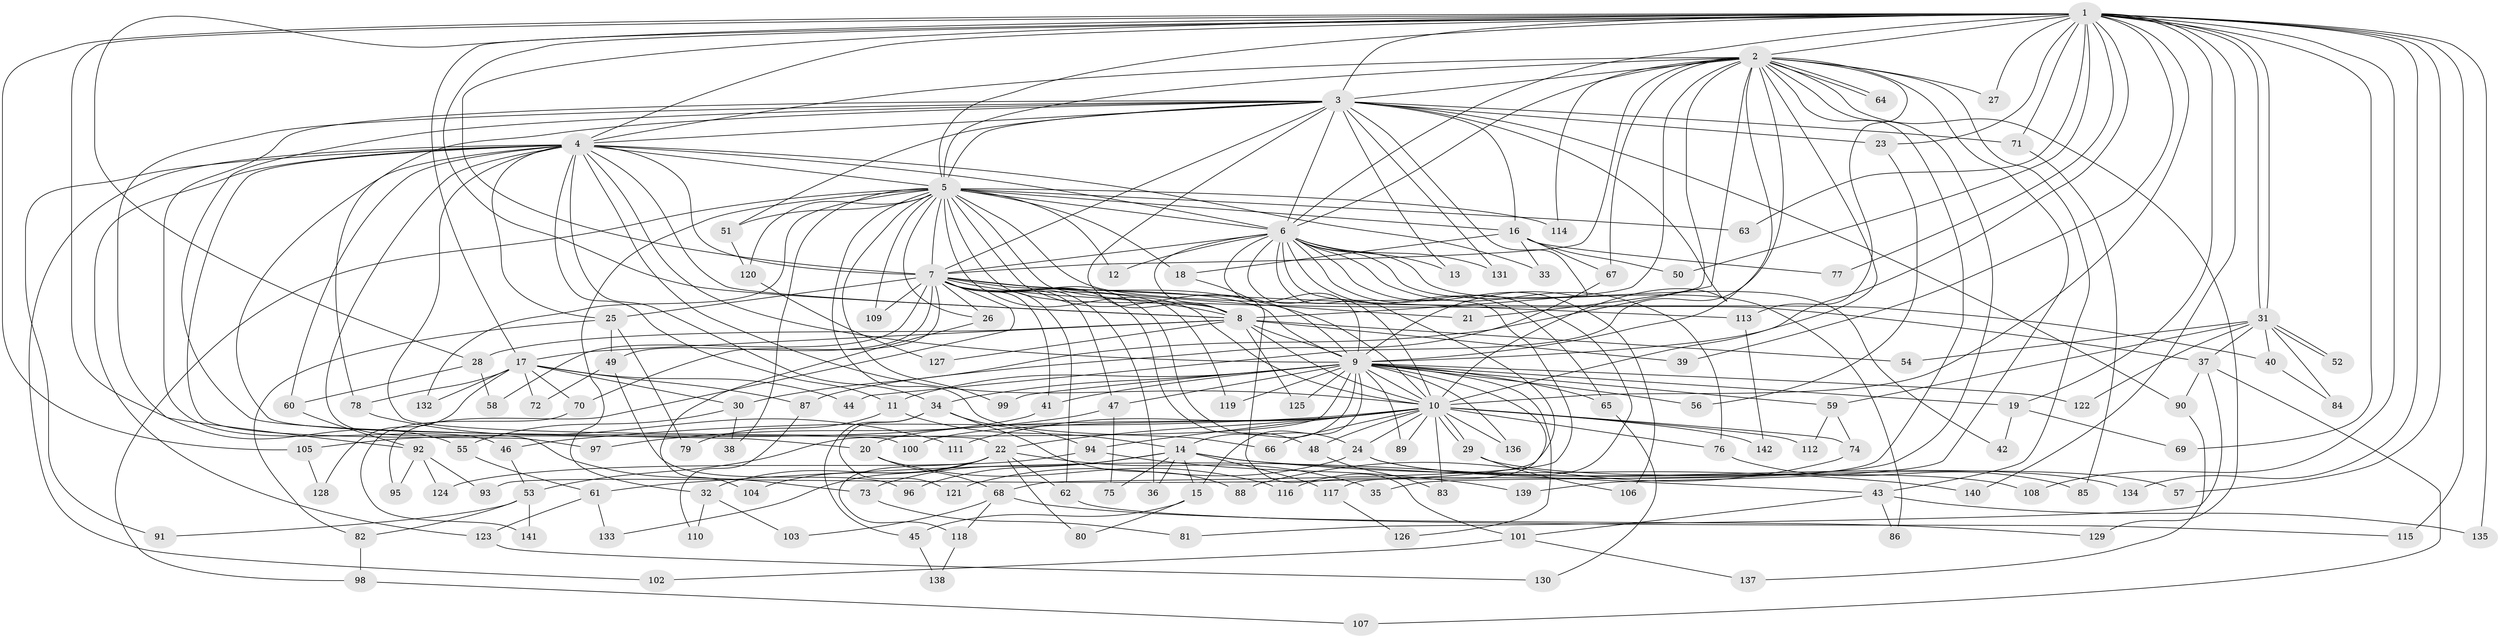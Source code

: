 // coarse degree distribution, {20: 0.04225352112676056, 4: 0.2112676056338028, 7: 0.028169014084507043, 3: 0.29577464788732394, 2: 0.18309859154929578, 23: 0.028169014084507043, 5: 0.08450704225352113, 10: 0.028169014084507043, 1: 0.028169014084507043, 9: 0.014084507042253521, 18: 0.014084507042253521, 21: 0.028169014084507043, 6: 0.014084507042253521}
// Generated by graph-tools (version 1.1) at 2025/36/03/04/25 23:36:29]
// undirected, 142 vertices, 309 edges
graph export_dot {
  node [color=gray90,style=filled];
  1;
  2;
  3;
  4;
  5;
  6;
  7;
  8;
  9;
  10;
  11;
  12;
  13;
  14;
  15;
  16;
  17;
  18;
  19;
  20;
  21;
  22;
  23;
  24;
  25;
  26;
  27;
  28;
  29;
  30;
  31;
  32;
  33;
  34;
  35;
  36;
  37;
  38;
  39;
  40;
  41;
  42;
  43;
  44;
  45;
  46;
  47;
  48;
  49;
  50;
  51;
  52;
  53;
  54;
  55;
  56;
  57;
  58;
  59;
  60;
  61;
  62;
  63;
  64;
  65;
  66;
  67;
  68;
  69;
  70;
  71;
  72;
  73;
  74;
  75;
  76;
  77;
  78;
  79;
  80;
  81;
  82;
  83;
  84;
  85;
  86;
  87;
  88;
  89;
  90;
  91;
  92;
  93;
  94;
  95;
  96;
  97;
  98;
  99;
  100;
  101;
  102;
  103;
  104;
  105;
  106;
  107;
  108;
  109;
  110;
  111;
  112;
  113;
  114;
  115;
  116;
  117;
  118;
  119;
  120;
  121;
  122;
  123;
  124;
  125;
  126;
  127;
  128;
  129;
  130;
  131;
  132;
  133;
  134;
  135;
  136;
  137;
  138;
  139;
  140;
  141;
  142;
  1 -- 2;
  1 -- 3;
  1 -- 4;
  1 -- 5;
  1 -- 6;
  1 -- 7;
  1 -- 8;
  1 -- 9;
  1 -- 10;
  1 -- 17;
  1 -- 19;
  1 -- 23;
  1 -- 27;
  1 -- 28;
  1 -- 31;
  1 -- 31;
  1 -- 39;
  1 -- 50;
  1 -- 55;
  1 -- 57;
  1 -- 63;
  1 -- 69;
  1 -- 71;
  1 -- 77;
  1 -- 105;
  1 -- 108;
  1 -- 115;
  1 -- 134;
  1 -- 135;
  1 -- 140;
  2 -- 3;
  2 -- 4;
  2 -- 5;
  2 -- 6;
  2 -- 7;
  2 -- 8;
  2 -- 9;
  2 -- 10;
  2 -- 21;
  2 -- 27;
  2 -- 30;
  2 -- 35;
  2 -- 43;
  2 -- 44;
  2 -- 64;
  2 -- 64;
  2 -- 67;
  2 -- 113;
  2 -- 114;
  2 -- 116;
  2 -- 129;
  2 -- 139;
  3 -- 4;
  3 -- 5;
  3 -- 6;
  3 -- 7;
  3 -- 8;
  3 -- 9;
  3 -- 10;
  3 -- 13;
  3 -- 16;
  3 -- 20;
  3 -- 23;
  3 -- 46;
  3 -- 51;
  3 -- 71;
  3 -- 78;
  3 -- 90;
  3 -- 92;
  3 -- 131;
  4 -- 5;
  4 -- 6;
  4 -- 7;
  4 -- 8;
  4 -- 9;
  4 -- 10;
  4 -- 11;
  4 -- 22;
  4 -- 25;
  4 -- 33;
  4 -- 34;
  4 -- 60;
  4 -- 73;
  4 -- 91;
  4 -- 97;
  4 -- 100;
  4 -- 102;
  4 -- 123;
  5 -- 6;
  5 -- 7;
  5 -- 8;
  5 -- 9;
  5 -- 10;
  5 -- 12;
  5 -- 16;
  5 -- 18;
  5 -- 26;
  5 -- 32;
  5 -- 37;
  5 -- 38;
  5 -- 40;
  5 -- 51;
  5 -- 63;
  5 -- 66;
  5 -- 98;
  5 -- 99;
  5 -- 109;
  5 -- 114;
  5 -- 120;
  5 -- 132;
  6 -- 7;
  6 -- 8;
  6 -- 9;
  6 -- 10;
  6 -- 12;
  6 -- 13;
  6 -- 42;
  6 -- 61;
  6 -- 65;
  6 -- 68;
  6 -- 76;
  6 -- 86;
  6 -- 93;
  6 -- 106;
  6 -- 131;
  7 -- 8;
  7 -- 9;
  7 -- 10;
  7 -- 21;
  7 -- 24;
  7 -- 25;
  7 -- 26;
  7 -- 36;
  7 -- 41;
  7 -- 47;
  7 -- 48;
  7 -- 49;
  7 -- 58;
  7 -- 62;
  7 -- 70;
  7 -- 95;
  7 -- 109;
  7 -- 113;
  7 -- 119;
  8 -- 9;
  8 -- 10;
  8 -- 17;
  8 -- 28;
  8 -- 39;
  8 -- 54;
  8 -- 125;
  8 -- 127;
  9 -- 10;
  9 -- 11;
  9 -- 14;
  9 -- 15;
  9 -- 19;
  9 -- 34;
  9 -- 41;
  9 -- 47;
  9 -- 53;
  9 -- 56;
  9 -- 59;
  9 -- 65;
  9 -- 89;
  9 -- 99;
  9 -- 117;
  9 -- 119;
  9 -- 122;
  9 -- 125;
  9 -- 126;
  9 -- 136;
  10 -- 20;
  10 -- 22;
  10 -- 24;
  10 -- 29;
  10 -- 29;
  10 -- 46;
  10 -- 48;
  10 -- 66;
  10 -- 74;
  10 -- 76;
  10 -- 83;
  10 -- 89;
  10 -- 94;
  10 -- 100;
  10 -- 111;
  10 -- 112;
  10 -- 136;
  10 -- 142;
  11 -- 14;
  11 -- 79;
  14 -- 15;
  14 -- 36;
  14 -- 43;
  14 -- 73;
  14 -- 75;
  14 -- 96;
  14 -- 117;
  14 -- 140;
  15 -- 45;
  15 -- 80;
  16 -- 18;
  16 -- 33;
  16 -- 50;
  16 -- 67;
  16 -- 77;
  17 -- 30;
  17 -- 44;
  17 -- 70;
  17 -- 72;
  17 -- 78;
  17 -- 87;
  17 -- 128;
  17 -- 132;
  18 -- 101;
  19 -- 42;
  19 -- 69;
  20 -- 68;
  20 -- 116;
  22 -- 32;
  22 -- 35;
  22 -- 62;
  22 -- 80;
  22 -- 104;
  22 -- 118;
  22 -- 133;
  23 -- 56;
  24 -- 108;
  24 -- 121;
  24 -- 134;
  25 -- 49;
  25 -- 79;
  25 -- 82;
  26 -- 104;
  28 -- 58;
  28 -- 60;
  29 -- 57;
  29 -- 106;
  30 -- 38;
  30 -- 55;
  31 -- 37;
  31 -- 40;
  31 -- 52;
  31 -- 52;
  31 -- 54;
  31 -- 59;
  31 -- 84;
  31 -- 122;
  32 -- 103;
  32 -- 110;
  34 -- 45;
  34 -- 88;
  34 -- 94;
  34 -- 121;
  37 -- 81;
  37 -- 90;
  37 -- 107;
  40 -- 84;
  41 -- 105;
  43 -- 86;
  43 -- 101;
  43 -- 135;
  45 -- 138;
  46 -- 53;
  47 -- 75;
  47 -- 97;
  48 -- 83;
  49 -- 72;
  49 -- 96;
  51 -- 120;
  53 -- 82;
  53 -- 91;
  53 -- 141;
  55 -- 61;
  59 -- 74;
  59 -- 112;
  60 -- 92;
  61 -- 123;
  61 -- 133;
  62 -- 115;
  65 -- 130;
  67 -- 87;
  68 -- 103;
  68 -- 118;
  68 -- 129;
  70 -- 141;
  71 -- 85;
  73 -- 81;
  74 -- 88;
  76 -- 85;
  78 -- 111;
  82 -- 98;
  87 -- 110;
  90 -- 137;
  92 -- 93;
  92 -- 95;
  92 -- 124;
  94 -- 124;
  94 -- 139;
  98 -- 107;
  101 -- 102;
  101 -- 137;
  105 -- 128;
  113 -- 142;
  117 -- 126;
  118 -- 138;
  120 -- 127;
  123 -- 130;
}
